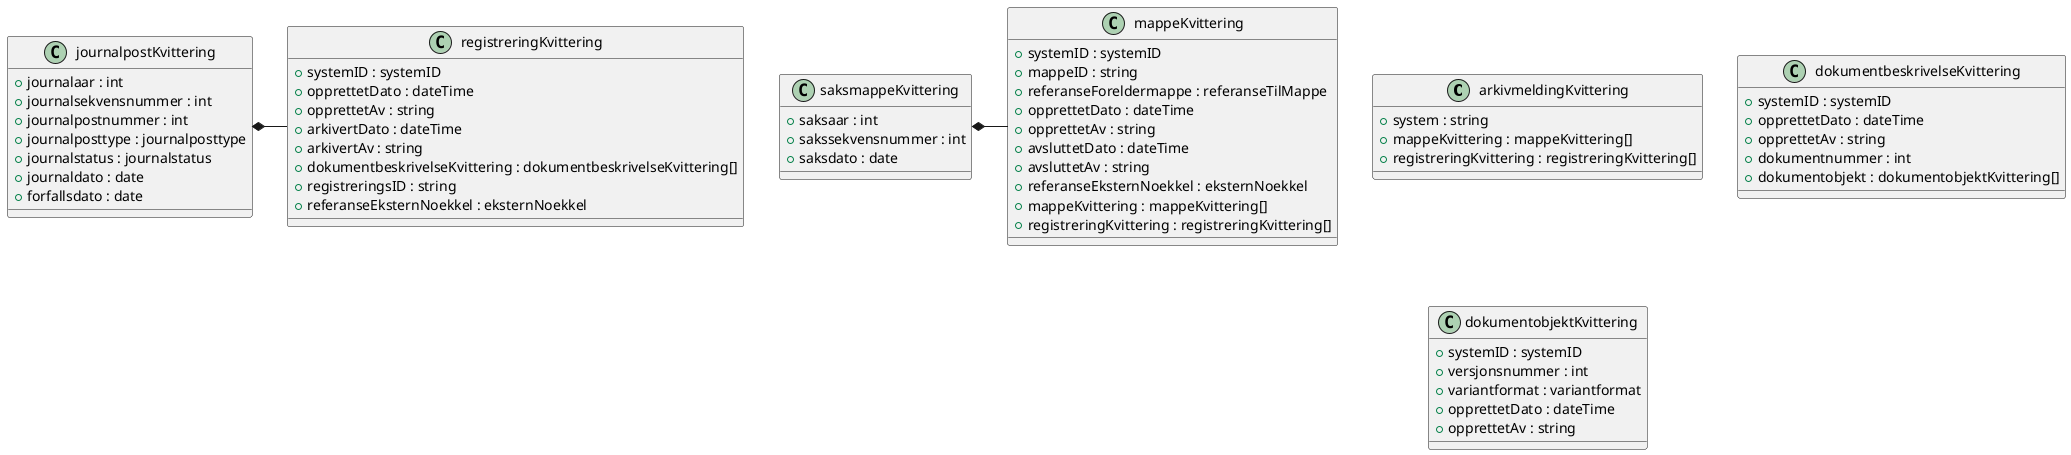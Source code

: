 @startuml

class arkivmeldingKvittering {
    +system : string
    +mappeKvittering : mappeKvittering[]
    +registreringKvittering : registreringKvittering[]
}
class dokumentbeskrivelseKvittering {
    +systemID : systemID
    +opprettetDato : dateTime
    +opprettetAv : string
    +dokumentnummer : int
    +dokumentobjekt : dokumentobjektKvittering[]
}
class dokumentobjektKvittering {
    +systemID : systemID
    +versjonsnummer : int
    +variantformat : variantformat
    +opprettetDato : dateTime
    +opprettetAv : string
}
class journalpostKvittering {
    +journalaar : int
    +journalsekvensnummer : int
    +journalpostnummer : int
    +journalposttype : journalposttype
    +journalstatus : journalstatus
    +journaldato : date
    +forfallsdato : date
}
journalpostKvittering *- registreringKvittering
class mappeKvittering {
    +systemID : systemID
    +mappeID : string
    +referanseForeldermappe : referanseTilMappe
    +opprettetDato : dateTime
    +opprettetAv : string
    +avsluttetDato : dateTime
    +avsluttetAv : string
    +referanseEksternNoekkel : eksternNoekkel
    +mappeKvittering : mappeKvittering[]
    +registreringKvittering : registreringKvittering[]
}
class registreringKvittering {
    +systemID : systemID
    +opprettetDato : dateTime
    +opprettetAv : string
    +arkivertDato : dateTime
    +arkivertAv : string
    +dokumentbeskrivelseKvittering : dokumentbeskrivelseKvittering[]
    +registreringsID : string
    +referanseEksternNoekkel : eksternNoekkel
}
class saksmappeKvittering {
    +saksaar : int
    +sakssekvensnummer : int
    +saksdato : date
}
saksmappeKvittering *- mappeKvittering

@enduml
